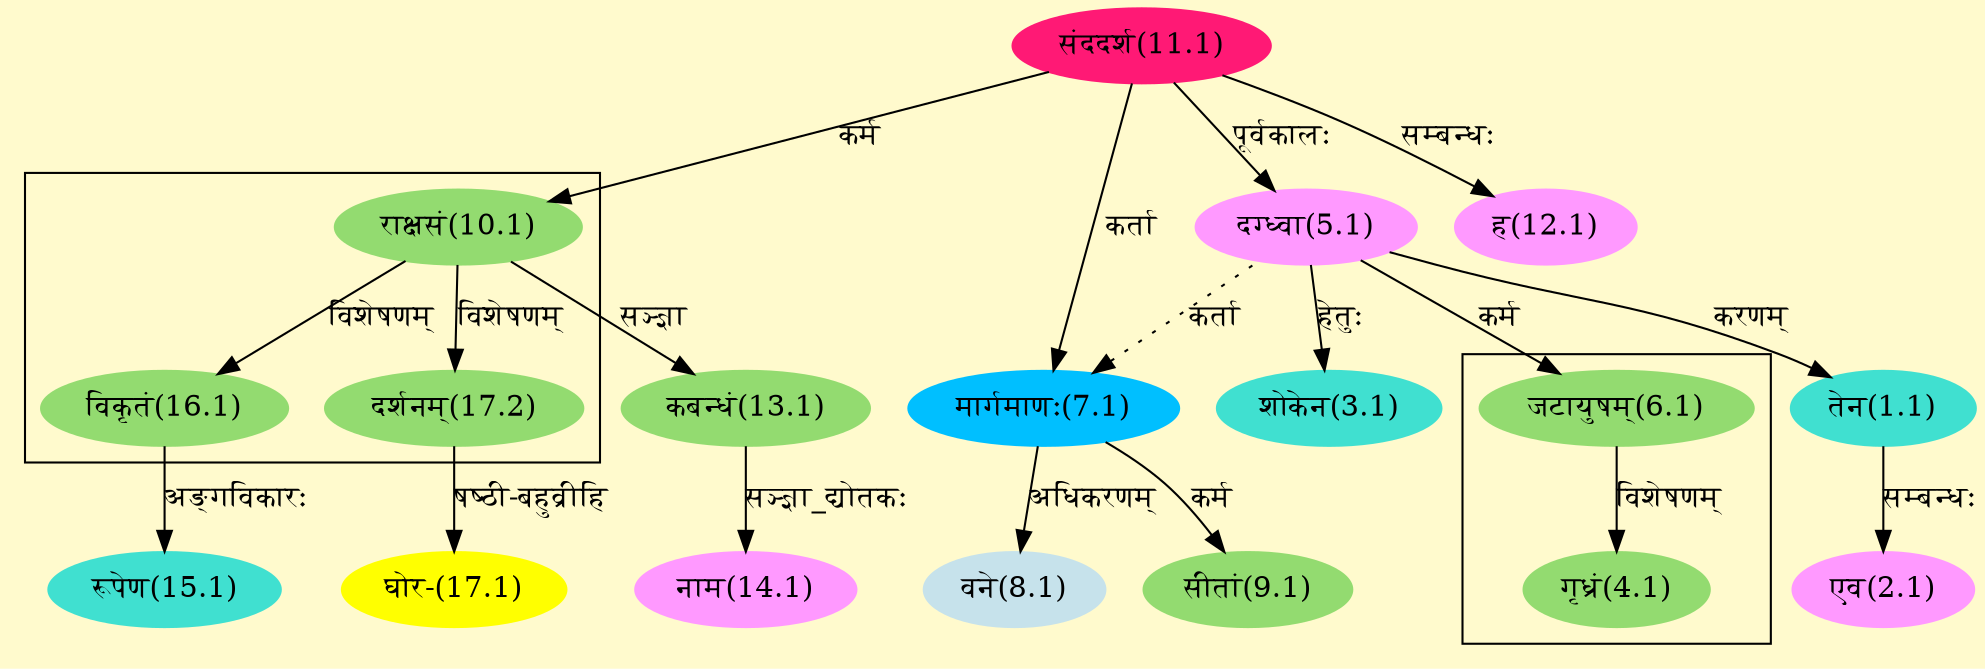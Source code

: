 digraph G{
rankdir=BT;
 compound=true;
 bgcolor="lemonchiffon1";

subgraph cluster_1{
Node4_1 [style=filled, color="#93DB70" label = "गृध्रं(4.1)"]
Node6_1 [style=filled, color="#93DB70" label = "जटायुषम्(6.1)"]

}

subgraph cluster_2{
Node16_1 [style=filled, color="#93DB70" label = "विकृतं(16.1)"]
Node10_1 [style=filled, color="#93DB70" label = "राक्षसं(10.1)"]
Node17_2 [style=filled, color="#93DB70" label = "दर्शनम्(17.2)"]

}
Node1_1 [style=filled, color="#40E0D0" label = "तेन(1.1)"]
Node5_1 [style=filled, color="#FF99FF" label = "दग्ध्वा(5.1)"]
Node2_1 [style=filled, color="#FF99FF" label = "एव(2.1)"]
Node3_1 [style=filled, color="#40E0D0" label = "शोकेन(3.1)"]
Node11_1 [style=filled, color="#FF1975" label = "संददर्श(11.1)"]
Node6_1 [style=filled, color="#93DB70" label = "जटायुषम्(6.1)"]
Node7_1 [style=filled, color="#00BFFF" label = "मार्गमाणः(7.1)"]
Node8_1 [style=filled, color="#C6E2EB" label = "वने(8.1)"]
Node9_1 [style=filled, color="#93DB70" label = "सीतां(9.1)"]
Node10_1 [style=filled, color="#93DB70" label = "राक्षसं(10.1)"]
Node [style=filled, color="" label = "()"]
Node12_1 [style=filled, color="#FF99FF" label = "ह(12.1)"]
Node13_1 [style=filled, color="#93DB70" label = "कबन्धं(13.1)"]
Node14_1 [style=filled, color="#FF99FF" label = "नाम(14.1)"]
Node15_1 [style=filled, color="#40E0D0" label = "रूपेण(15.1)"]
Node16_1 [style=filled, color="#93DB70" label = "विकृतं(16.1)"]
Node17_1 [style=filled, color="#FFFF00" label = "घोर-(17.1)"]
Node17_2 [style=filled, color="#93DB70" label = "दर्शनम्(17.2)"]
/* Start of Relations section */

Node1_1 -> Node5_1 [  label="करणम्"  dir="back" ]
Node2_1 -> Node1_1 [  label="सम्बन्धः"  dir="back" ]
Node3_1 -> Node5_1 [  label="हेतुः"  dir="back" ]
Node4_1 -> Node6_1 [  label="विशेषणम्"  dir="back" ]
Node5_1 -> Node11_1 [  label="पूर्वकालः"  dir="back" ]
Node6_1 -> Node5_1 [  label="कर्म"  dir="back" ]
Node7_1 -> Node11_1 [  label="कर्ता"  dir="back" ]
Node7_1 -> Node5_1 [ style=dotted label="कर्ता"  dir="back" ]
Node8_1 -> Node7_1 [  label="अधिकरणम्"  dir="back" ]
Node9_1 -> Node7_1 [  label="कर्म"  dir="back" ]
Node10_1 -> Node11_1 [  label="कर्म"  dir="back" ]
Node12_1 -> Node11_1 [  label="सम्बन्धः"  dir="back" ]
Node13_1 -> Node10_1 [  label="सञ्ज्ञा"  dir="back" ]
Node14_1 -> Node13_1 [  label="सञ्ज्ञा_द्योतकः"  dir="back" ]
Node15_1 -> Node16_1 [  label="अङ्गविकारः"  dir="back" ]
Node16_1 -> Node10_1 [  label="विशेषणम्"  dir="back" ]
Node17_1 -> Node17_2 [  label="षष्ठी-बहुव्रीहि"  dir="back" ]
Node17_2 -> Node10_1 [  label="विशेषणम्"  dir="back" ]
}
